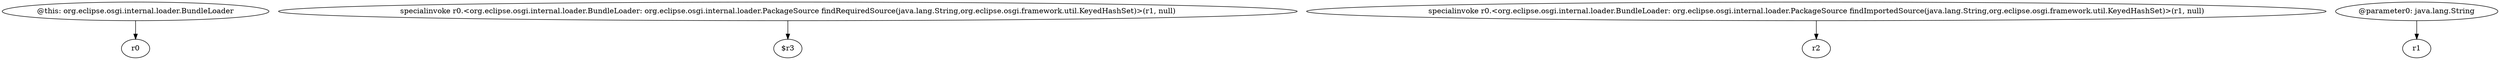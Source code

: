 digraph g {
0[label="@this: org.eclipse.osgi.internal.loader.BundleLoader"]
1[label="r0"]
0->1[label=""]
2[label="specialinvoke r0.<org.eclipse.osgi.internal.loader.BundleLoader: org.eclipse.osgi.internal.loader.PackageSource findRequiredSource(java.lang.String,org.eclipse.osgi.framework.util.KeyedHashSet)>(r1, null)"]
3[label="$r3"]
2->3[label=""]
4[label="specialinvoke r0.<org.eclipse.osgi.internal.loader.BundleLoader: org.eclipse.osgi.internal.loader.PackageSource findImportedSource(java.lang.String,org.eclipse.osgi.framework.util.KeyedHashSet)>(r1, null)"]
5[label="r2"]
4->5[label=""]
6[label="@parameter0: java.lang.String"]
7[label="r1"]
6->7[label=""]
}